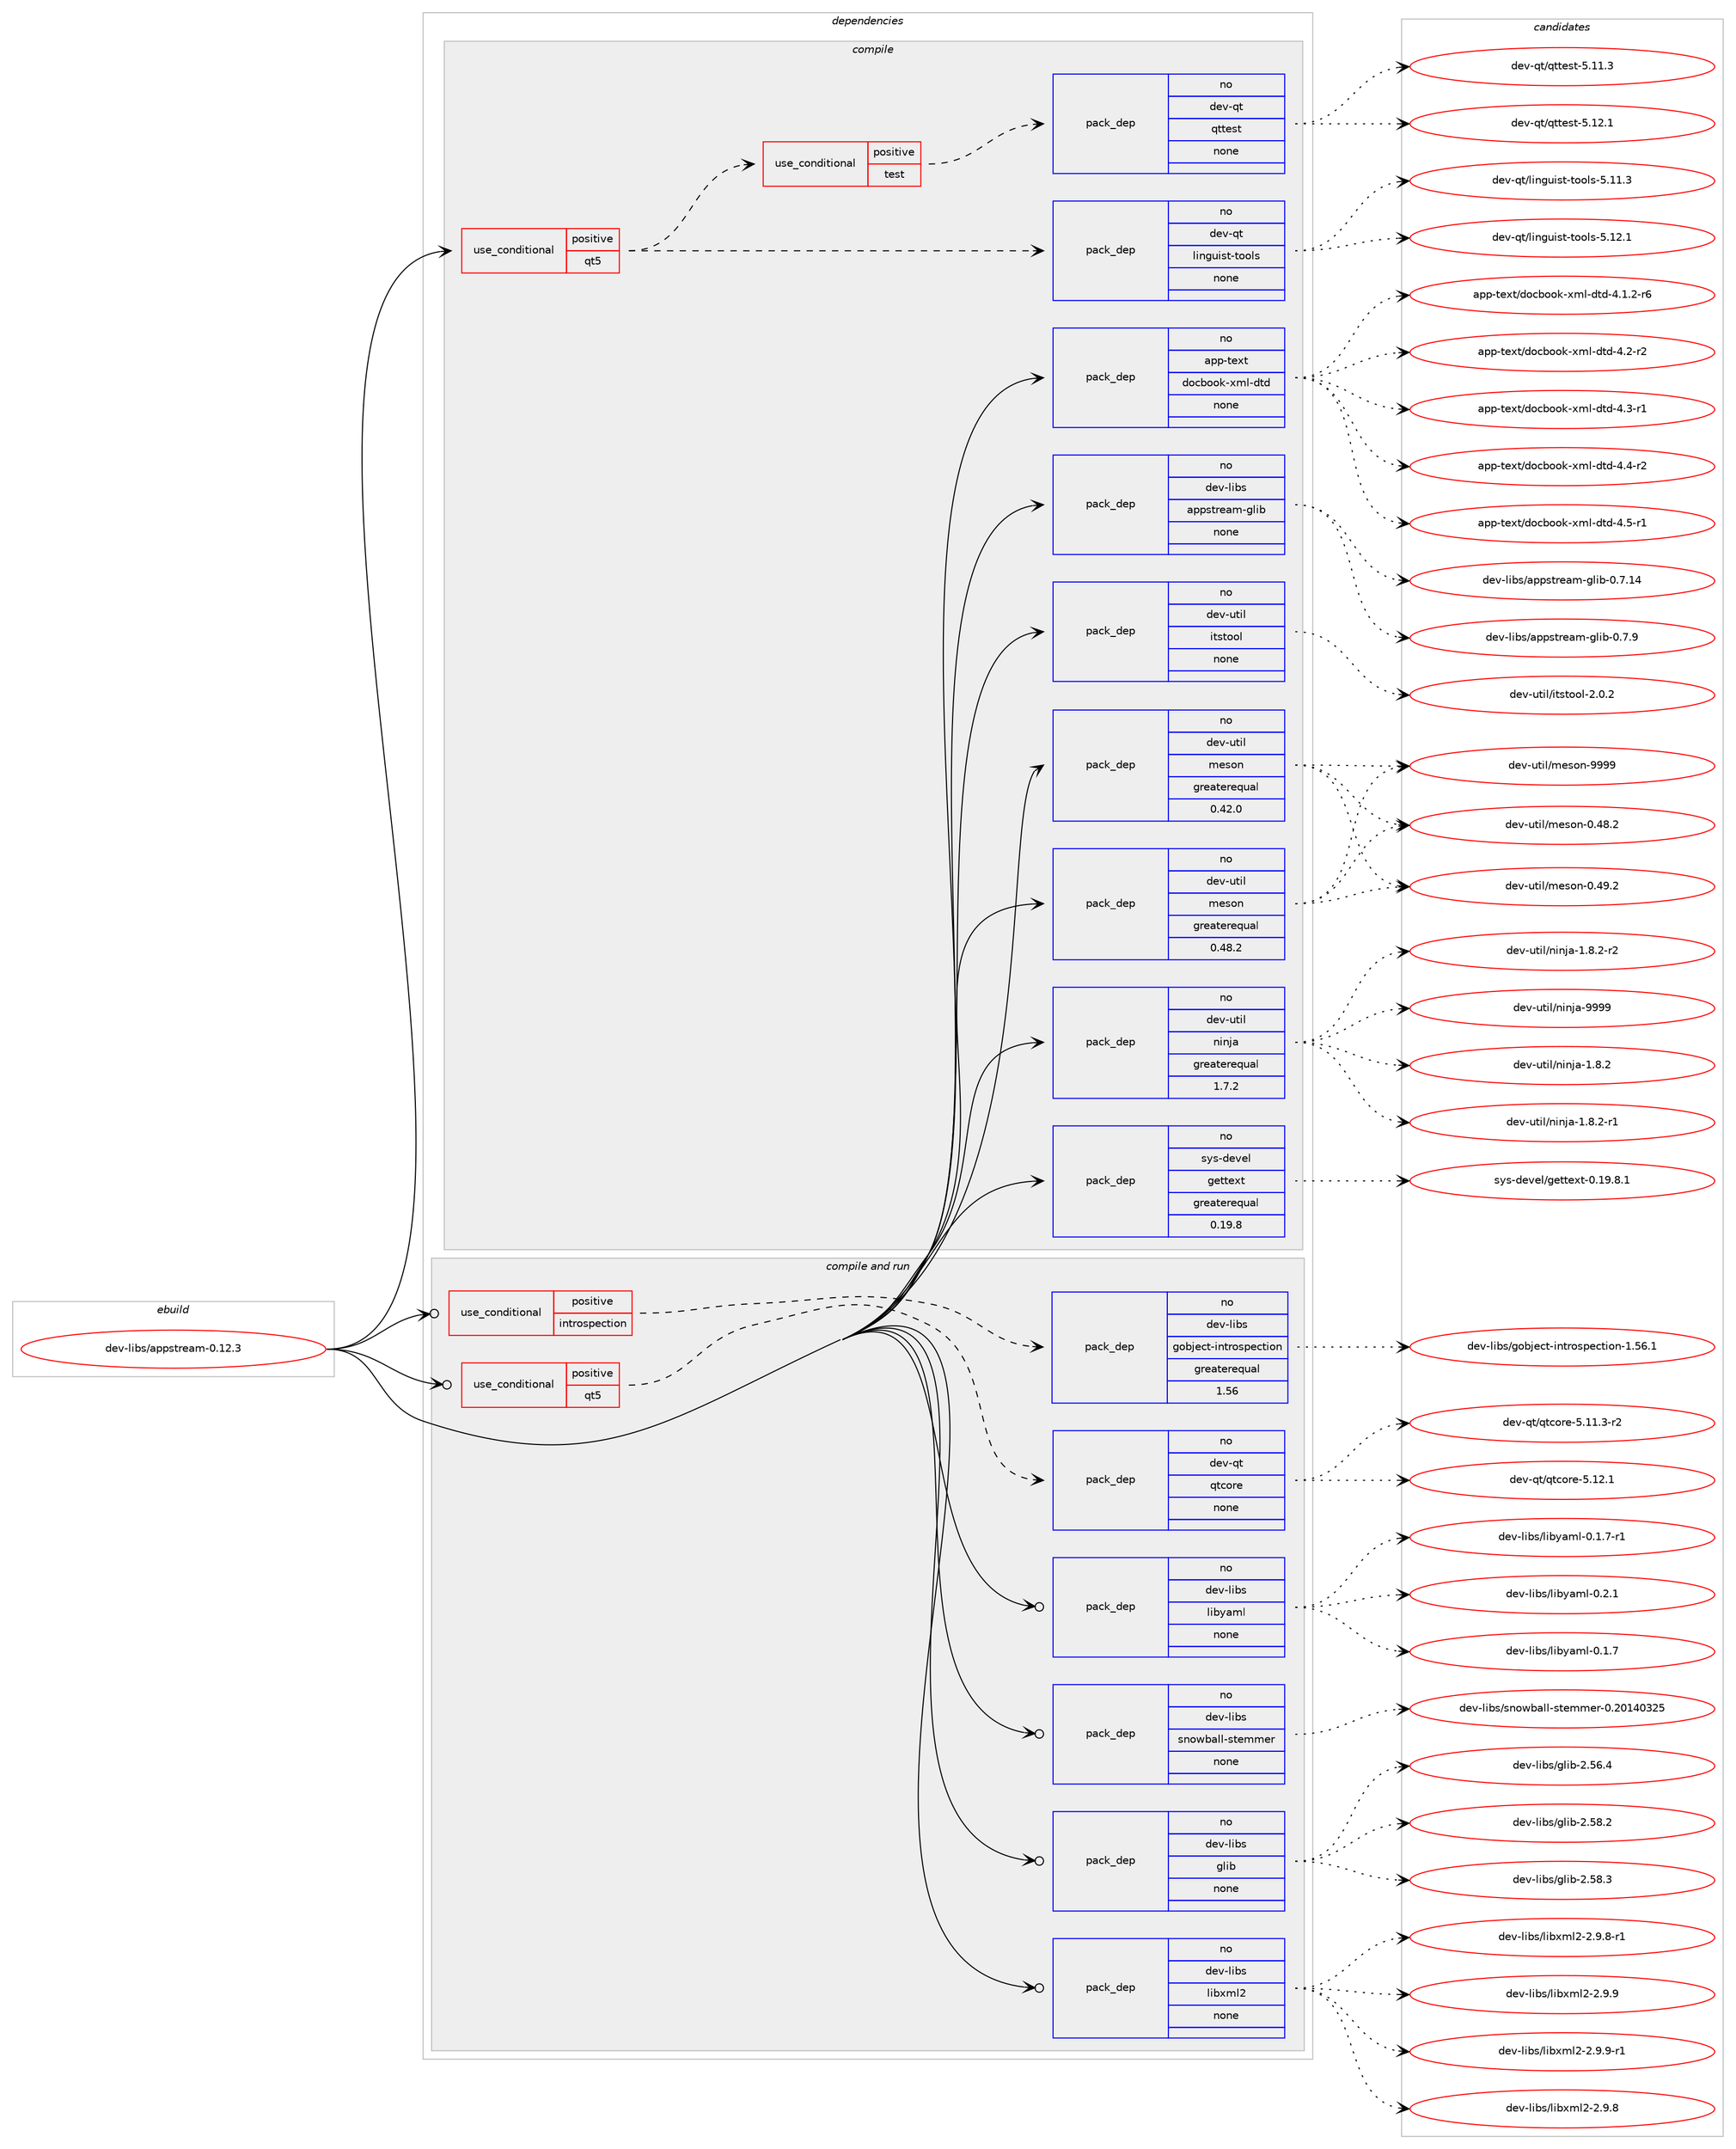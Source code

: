 digraph prolog {

# *************
# Graph options
# *************

newrank=true;
concentrate=true;
compound=true;
graph [rankdir=LR,fontname=Helvetica,fontsize=10,ranksep=1.5];#, ranksep=2.5, nodesep=0.2];
edge  [arrowhead=vee];
node  [fontname=Helvetica,fontsize=10];

# **********
# The ebuild
# **********

subgraph cluster_leftcol {
color=gray;
rank=same;
label=<<i>ebuild</i>>;
id [label="dev-libs/appstream-0.12.3", color=red, width=4, href="../dev-libs/appstream-0.12.3.svg"];
}

# ****************
# The dependencies
# ****************

subgraph cluster_midcol {
color=gray;
label=<<i>dependencies</i>>;
subgraph cluster_compile {
fillcolor="#eeeeee";
style=filled;
label=<<i>compile</i>>;
subgraph cond365190 {
dependency1363992 [label=<<TABLE BORDER="0" CELLBORDER="1" CELLSPACING="0" CELLPADDING="4"><TR><TD ROWSPAN="3" CELLPADDING="10">use_conditional</TD></TR><TR><TD>positive</TD></TR><TR><TD>qt5</TD></TR></TABLE>>, shape=none, color=red];
subgraph pack976154 {
dependency1363993 [label=<<TABLE BORDER="0" CELLBORDER="1" CELLSPACING="0" CELLPADDING="4" WIDTH="220"><TR><TD ROWSPAN="6" CELLPADDING="30">pack_dep</TD></TR><TR><TD WIDTH="110">no</TD></TR><TR><TD>dev-qt</TD></TR><TR><TD>linguist-tools</TD></TR><TR><TD>none</TD></TR><TR><TD></TD></TR></TABLE>>, shape=none, color=blue];
}
dependency1363992:e -> dependency1363993:w [weight=20,style="dashed",arrowhead="vee"];
subgraph cond365191 {
dependency1363994 [label=<<TABLE BORDER="0" CELLBORDER="1" CELLSPACING="0" CELLPADDING="4"><TR><TD ROWSPAN="3" CELLPADDING="10">use_conditional</TD></TR><TR><TD>positive</TD></TR><TR><TD>test</TD></TR></TABLE>>, shape=none, color=red];
subgraph pack976155 {
dependency1363995 [label=<<TABLE BORDER="0" CELLBORDER="1" CELLSPACING="0" CELLPADDING="4" WIDTH="220"><TR><TD ROWSPAN="6" CELLPADDING="30">pack_dep</TD></TR><TR><TD WIDTH="110">no</TD></TR><TR><TD>dev-qt</TD></TR><TR><TD>qttest</TD></TR><TR><TD>none</TD></TR><TR><TD></TD></TR></TABLE>>, shape=none, color=blue];
}
dependency1363994:e -> dependency1363995:w [weight=20,style="dashed",arrowhead="vee"];
}
dependency1363992:e -> dependency1363994:w [weight=20,style="dashed",arrowhead="vee"];
}
id:e -> dependency1363992:w [weight=20,style="solid",arrowhead="vee"];
subgraph pack976156 {
dependency1363996 [label=<<TABLE BORDER="0" CELLBORDER="1" CELLSPACING="0" CELLPADDING="4" WIDTH="220"><TR><TD ROWSPAN="6" CELLPADDING="30">pack_dep</TD></TR><TR><TD WIDTH="110">no</TD></TR><TR><TD>app-text</TD></TR><TR><TD>docbook-xml-dtd</TD></TR><TR><TD>none</TD></TR><TR><TD></TD></TR></TABLE>>, shape=none, color=blue];
}
id:e -> dependency1363996:w [weight=20,style="solid",arrowhead="vee"];
subgraph pack976157 {
dependency1363997 [label=<<TABLE BORDER="0" CELLBORDER="1" CELLSPACING="0" CELLPADDING="4" WIDTH="220"><TR><TD ROWSPAN="6" CELLPADDING="30">pack_dep</TD></TR><TR><TD WIDTH="110">no</TD></TR><TR><TD>dev-libs</TD></TR><TR><TD>appstream-glib</TD></TR><TR><TD>none</TD></TR><TR><TD></TD></TR></TABLE>>, shape=none, color=blue];
}
id:e -> dependency1363997:w [weight=20,style="solid",arrowhead="vee"];
subgraph pack976158 {
dependency1363998 [label=<<TABLE BORDER="0" CELLBORDER="1" CELLSPACING="0" CELLPADDING="4" WIDTH="220"><TR><TD ROWSPAN="6" CELLPADDING="30">pack_dep</TD></TR><TR><TD WIDTH="110">no</TD></TR><TR><TD>dev-util</TD></TR><TR><TD>itstool</TD></TR><TR><TD>none</TD></TR><TR><TD></TD></TR></TABLE>>, shape=none, color=blue];
}
id:e -> dependency1363998:w [weight=20,style="solid",arrowhead="vee"];
subgraph pack976159 {
dependency1363999 [label=<<TABLE BORDER="0" CELLBORDER="1" CELLSPACING="0" CELLPADDING="4" WIDTH="220"><TR><TD ROWSPAN="6" CELLPADDING="30">pack_dep</TD></TR><TR><TD WIDTH="110">no</TD></TR><TR><TD>dev-util</TD></TR><TR><TD>meson</TD></TR><TR><TD>greaterequal</TD></TR><TR><TD>0.42.0</TD></TR></TABLE>>, shape=none, color=blue];
}
id:e -> dependency1363999:w [weight=20,style="solid",arrowhead="vee"];
subgraph pack976160 {
dependency1364000 [label=<<TABLE BORDER="0" CELLBORDER="1" CELLSPACING="0" CELLPADDING="4" WIDTH="220"><TR><TD ROWSPAN="6" CELLPADDING="30">pack_dep</TD></TR><TR><TD WIDTH="110">no</TD></TR><TR><TD>dev-util</TD></TR><TR><TD>meson</TD></TR><TR><TD>greaterequal</TD></TR><TR><TD>0.48.2</TD></TR></TABLE>>, shape=none, color=blue];
}
id:e -> dependency1364000:w [weight=20,style="solid",arrowhead="vee"];
subgraph pack976161 {
dependency1364001 [label=<<TABLE BORDER="0" CELLBORDER="1" CELLSPACING="0" CELLPADDING="4" WIDTH="220"><TR><TD ROWSPAN="6" CELLPADDING="30">pack_dep</TD></TR><TR><TD WIDTH="110">no</TD></TR><TR><TD>dev-util</TD></TR><TR><TD>ninja</TD></TR><TR><TD>greaterequal</TD></TR><TR><TD>1.7.2</TD></TR></TABLE>>, shape=none, color=blue];
}
id:e -> dependency1364001:w [weight=20,style="solid",arrowhead="vee"];
subgraph pack976162 {
dependency1364002 [label=<<TABLE BORDER="0" CELLBORDER="1" CELLSPACING="0" CELLPADDING="4" WIDTH="220"><TR><TD ROWSPAN="6" CELLPADDING="30">pack_dep</TD></TR><TR><TD WIDTH="110">no</TD></TR><TR><TD>sys-devel</TD></TR><TR><TD>gettext</TD></TR><TR><TD>greaterequal</TD></TR><TR><TD>0.19.8</TD></TR></TABLE>>, shape=none, color=blue];
}
id:e -> dependency1364002:w [weight=20,style="solid",arrowhead="vee"];
}
subgraph cluster_compileandrun {
fillcolor="#eeeeee";
style=filled;
label=<<i>compile and run</i>>;
subgraph cond365192 {
dependency1364003 [label=<<TABLE BORDER="0" CELLBORDER="1" CELLSPACING="0" CELLPADDING="4"><TR><TD ROWSPAN="3" CELLPADDING="10">use_conditional</TD></TR><TR><TD>positive</TD></TR><TR><TD>introspection</TD></TR></TABLE>>, shape=none, color=red];
subgraph pack976163 {
dependency1364004 [label=<<TABLE BORDER="0" CELLBORDER="1" CELLSPACING="0" CELLPADDING="4" WIDTH="220"><TR><TD ROWSPAN="6" CELLPADDING="30">pack_dep</TD></TR><TR><TD WIDTH="110">no</TD></TR><TR><TD>dev-libs</TD></TR><TR><TD>gobject-introspection</TD></TR><TR><TD>greaterequal</TD></TR><TR><TD>1.56</TD></TR></TABLE>>, shape=none, color=blue];
}
dependency1364003:e -> dependency1364004:w [weight=20,style="dashed",arrowhead="vee"];
}
id:e -> dependency1364003:w [weight=20,style="solid",arrowhead="odotvee"];
subgraph cond365193 {
dependency1364005 [label=<<TABLE BORDER="0" CELLBORDER="1" CELLSPACING="0" CELLPADDING="4"><TR><TD ROWSPAN="3" CELLPADDING="10">use_conditional</TD></TR><TR><TD>positive</TD></TR><TR><TD>qt5</TD></TR></TABLE>>, shape=none, color=red];
subgraph pack976164 {
dependency1364006 [label=<<TABLE BORDER="0" CELLBORDER="1" CELLSPACING="0" CELLPADDING="4" WIDTH="220"><TR><TD ROWSPAN="6" CELLPADDING="30">pack_dep</TD></TR><TR><TD WIDTH="110">no</TD></TR><TR><TD>dev-qt</TD></TR><TR><TD>qtcore</TD></TR><TR><TD>none</TD></TR><TR><TD></TD></TR></TABLE>>, shape=none, color=blue];
}
dependency1364005:e -> dependency1364006:w [weight=20,style="dashed",arrowhead="vee"];
}
id:e -> dependency1364005:w [weight=20,style="solid",arrowhead="odotvee"];
subgraph pack976165 {
dependency1364007 [label=<<TABLE BORDER="0" CELLBORDER="1" CELLSPACING="0" CELLPADDING="4" WIDTH="220"><TR><TD ROWSPAN="6" CELLPADDING="30">pack_dep</TD></TR><TR><TD WIDTH="110">no</TD></TR><TR><TD>dev-libs</TD></TR><TR><TD>glib</TD></TR><TR><TD>none</TD></TR><TR><TD></TD></TR></TABLE>>, shape=none, color=blue];
}
id:e -> dependency1364007:w [weight=20,style="solid",arrowhead="odotvee"];
subgraph pack976166 {
dependency1364008 [label=<<TABLE BORDER="0" CELLBORDER="1" CELLSPACING="0" CELLPADDING="4" WIDTH="220"><TR><TD ROWSPAN="6" CELLPADDING="30">pack_dep</TD></TR><TR><TD WIDTH="110">no</TD></TR><TR><TD>dev-libs</TD></TR><TR><TD>libxml2</TD></TR><TR><TD>none</TD></TR><TR><TD></TD></TR></TABLE>>, shape=none, color=blue];
}
id:e -> dependency1364008:w [weight=20,style="solid",arrowhead="odotvee"];
subgraph pack976167 {
dependency1364009 [label=<<TABLE BORDER="0" CELLBORDER="1" CELLSPACING="0" CELLPADDING="4" WIDTH="220"><TR><TD ROWSPAN="6" CELLPADDING="30">pack_dep</TD></TR><TR><TD WIDTH="110">no</TD></TR><TR><TD>dev-libs</TD></TR><TR><TD>libyaml</TD></TR><TR><TD>none</TD></TR><TR><TD></TD></TR></TABLE>>, shape=none, color=blue];
}
id:e -> dependency1364009:w [weight=20,style="solid",arrowhead="odotvee"];
subgraph pack976168 {
dependency1364010 [label=<<TABLE BORDER="0" CELLBORDER="1" CELLSPACING="0" CELLPADDING="4" WIDTH="220"><TR><TD ROWSPAN="6" CELLPADDING="30">pack_dep</TD></TR><TR><TD WIDTH="110">no</TD></TR><TR><TD>dev-libs</TD></TR><TR><TD>snowball-stemmer</TD></TR><TR><TD>none</TD></TR><TR><TD></TD></TR></TABLE>>, shape=none, color=blue];
}
id:e -> dependency1364010:w [weight=20,style="solid",arrowhead="odotvee"];
}
subgraph cluster_run {
fillcolor="#eeeeee";
style=filled;
label=<<i>run</i>>;
}
}

# **************
# The candidates
# **************

subgraph cluster_choices {
rank=same;
color=gray;
label=<<i>candidates</i>>;

subgraph choice976154 {
color=black;
nodesep=1;
choice10010111845113116471081051101031171051151164511611111110811545534649494651 [label="dev-qt/linguist-tools-5.11.3", color=red, width=4,href="../dev-qt/linguist-tools-5.11.3.svg"];
choice10010111845113116471081051101031171051151164511611111110811545534649504649 [label="dev-qt/linguist-tools-5.12.1", color=red, width=4,href="../dev-qt/linguist-tools-5.12.1.svg"];
dependency1363993:e -> choice10010111845113116471081051101031171051151164511611111110811545534649494651:w [style=dotted,weight="100"];
dependency1363993:e -> choice10010111845113116471081051101031171051151164511611111110811545534649504649:w [style=dotted,weight="100"];
}
subgraph choice976155 {
color=black;
nodesep=1;
choice100101118451131164711311611610111511645534649494651 [label="dev-qt/qttest-5.11.3", color=red, width=4,href="../dev-qt/qttest-5.11.3.svg"];
choice100101118451131164711311611610111511645534649504649 [label="dev-qt/qttest-5.12.1", color=red, width=4,href="../dev-qt/qttest-5.12.1.svg"];
dependency1363995:e -> choice100101118451131164711311611610111511645534649494651:w [style=dotted,weight="100"];
dependency1363995:e -> choice100101118451131164711311611610111511645534649504649:w [style=dotted,weight="100"];
}
subgraph choice976156 {
color=black;
nodesep=1;
choice971121124511610112011647100111999811111110745120109108451001161004552464946504511454 [label="app-text/docbook-xml-dtd-4.1.2-r6", color=red, width=4,href="../app-text/docbook-xml-dtd-4.1.2-r6.svg"];
choice97112112451161011201164710011199981111111074512010910845100116100455246504511450 [label="app-text/docbook-xml-dtd-4.2-r2", color=red, width=4,href="../app-text/docbook-xml-dtd-4.2-r2.svg"];
choice97112112451161011201164710011199981111111074512010910845100116100455246514511449 [label="app-text/docbook-xml-dtd-4.3-r1", color=red, width=4,href="../app-text/docbook-xml-dtd-4.3-r1.svg"];
choice97112112451161011201164710011199981111111074512010910845100116100455246524511450 [label="app-text/docbook-xml-dtd-4.4-r2", color=red, width=4,href="../app-text/docbook-xml-dtd-4.4-r2.svg"];
choice97112112451161011201164710011199981111111074512010910845100116100455246534511449 [label="app-text/docbook-xml-dtd-4.5-r1", color=red, width=4,href="../app-text/docbook-xml-dtd-4.5-r1.svg"];
dependency1363996:e -> choice971121124511610112011647100111999811111110745120109108451001161004552464946504511454:w [style=dotted,weight="100"];
dependency1363996:e -> choice97112112451161011201164710011199981111111074512010910845100116100455246504511450:w [style=dotted,weight="100"];
dependency1363996:e -> choice97112112451161011201164710011199981111111074512010910845100116100455246514511449:w [style=dotted,weight="100"];
dependency1363996:e -> choice97112112451161011201164710011199981111111074512010910845100116100455246524511450:w [style=dotted,weight="100"];
dependency1363996:e -> choice97112112451161011201164710011199981111111074512010910845100116100455246534511449:w [style=dotted,weight="100"];
}
subgraph choice976157 {
color=black;
nodesep=1;
choice1001011184510810598115479711211211511611410197109451031081059845484655464952 [label="dev-libs/appstream-glib-0.7.14", color=red, width=4,href="../dev-libs/appstream-glib-0.7.14.svg"];
choice10010111845108105981154797112112115116114101971094510310810598454846554657 [label="dev-libs/appstream-glib-0.7.9", color=red, width=4,href="../dev-libs/appstream-glib-0.7.9.svg"];
dependency1363997:e -> choice1001011184510810598115479711211211511611410197109451031081059845484655464952:w [style=dotted,weight="100"];
dependency1363997:e -> choice10010111845108105981154797112112115116114101971094510310810598454846554657:w [style=dotted,weight="100"];
}
subgraph choice976158 {
color=black;
nodesep=1;
choice1001011184511711610510847105116115116111111108455046484650 [label="dev-util/itstool-2.0.2", color=red, width=4,href="../dev-util/itstool-2.0.2.svg"];
dependency1363998:e -> choice1001011184511711610510847105116115116111111108455046484650:w [style=dotted,weight="100"];
}
subgraph choice976159 {
color=black;
nodesep=1;
choice100101118451171161051084710910111511111045484652564650 [label="dev-util/meson-0.48.2", color=red, width=4,href="../dev-util/meson-0.48.2.svg"];
choice100101118451171161051084710910111511111045484652574650 [label="dev-util/meson-0.49.2", color=red, width=4,href="../dev-util/meson-0.49.2.svg"];
choice10010111845117116105108471091011151111104557575757 [label="dev-util/meson-9999", color=red, width=4,href="../dev-util/meson-9999.svg"];
dependency1363999:e -> choice100101118451171161051084710910111511111045484652564650:w [style=dotted,weight="100"];
dependency1363999:e -> choice100101118451171161051084710910111511111045484652574650:w [style=dotted,weight="100"];
dependency1363999:e -> choice10010111845117116105108471091011151111104557575757:w [style=dotted,weight="100"];
}
subgraph choice976160 {
color=black;
nodesep=1;
choice100101118451171161051084710910111511111045484652564650 [label="dev-util/meson-0.48.2", color=red, width=4,href="../dev-util/meson-0.48.2.svg"];
choice100101118451171161051084710910111511111045484652574650 [label="dev-util/meson-0.49.2", color=red, width=4,href="../dev-util/meson-0.49.2.svg"];
choice10010111845117116105108471091011151111104557575757 [label="dev-util/meson-9999", color=red, width=4,href="../dev-util/meson-9999.svg"];
dependency1364000:e -> choice100101118451171161051084710910111511111045484652564650:w [style=dotted,weight="100"];
dependency1364000:e -> choice100101118451171161051084710910111511111045484652574650:w [style=dotted,weight="100"];
dependency1364000:e -> choice10010111845117116105108471091011151111104557575757:w [style=dotted,weight="100"];
}
subgraph choice976161 {
color=black;
nodesep=1;
choice100101118451171161051084711010511010697454946564650 [label="dev-util/ninja-1.8.2", color=red, width=4,href="../dev-util/ninja-1.8.2.svg"];
choice1001011184511711610510847110105110106974549465646504511449 [label="dev-util/ninja-1.8.2-r1", color=red, width=4,href="../dev-util/ninja-1.8.2-r1.svg"];
choice1001011184511711610510847110105110106974549465646504511450 [label="dev-util/ninja-1.8.2-r2", color=red, width=4,href="../dev-util/ninja-1.8.2-r2.svg"];
choice1001011184511711610510847110105110106974557575757 [label="dev-util/ninja-9999", color=red, width=4,href="../dev-util/ninja-9999.svg"];
dependency1364001:e -> choice100101118451171161051084711010511010697454946564650:w [style=dotted,weight="100"];
dependency1364001:e -> choice1001011184511711610510847110105110106974549465646504511449:w [style=dotted,weight="100"];
dependency1364001:e -> choice1001011184511711610510847110105110106974549465646504511450:w [style=dotted,weight="100"];
dependency1364001:e -> choice1001011184511711610510847110105110106974557575757:w [style=dotted,weight="100"];
}
subgraph choice976162 {
color=black;
nodesep=1;
choice1151211154510010111810110847103101116116101120116454846495746564649 [label="sys-devel/gettext-0.19.8.1", color=red, width=4,href="../sys-devel/gettext-0.19.8.1.svg"];
dependency1364002:e -> choice1151211154510010111810110847103101116116101120116454846495746564649:w [style=dotted,weight="100"];
}
subgraph choice976163 {
color=black;
nodesep=1;
choice1001011184510810598115471031119810610199116451051101161141111151121019911610511111045494653544649 [label="dev-libs/gobject-introspection-1.56.1", color=red, width=4,href="../dev-libs/gobject-introspection-1.56.1.svg"];
dependency1364004:e -> choice1001011184510810598115471031119810610199116451051101161141111151121019911610511111045494653544649:w [style=dotted,weight="100"];
}
subgraph choice976164 {
color=black;
nodesep=1;
choice100101118451131164711311699111114101455346494946514511450 [label="dev-qt/qtcore-5.11.3-r2", color=red, width=4,href="../dev-qt/qtcore-5.11.3-r2.svg"];
choice10010111845113116471131169911111410145534649504649 [label="dev-qt/qtcore-5.12.1", color=red, width=4,href="../dev-qt/qtcore-5.12.1.svg"];
dependency1364006:e -> choice100101118451131164711311699111114101455346494946514511450:w [style=dotted,weight="100"];
dependency1364006:e -> choice10010111845113116471131169911111410145534649504649:w [style=dotted,weight="100"];
}
subgraph choice976165 {
color=black;
nodesep=1;
choice1001011184510810598115471031081059845504653544652 [label="dev-libs/glib-2.56.4", color=red, width=4,href="../dev-libs/glib-2.56.4.svg"];
choice1001011184510810598115471031081059845504653564650 [label="dev-libs/glib-2.58.2", color=red, width=4,href="../dev-libs/glib-2.58.2.svg"];
choice1001011184510810598115471031081059845504653564651 [label="dev-libs/glib-2.58.3", color=red, width=4,href="../dev-libs/glib-2.58.3.svg"];
dependency1364007:e -> choice1001011184510810598115471031081059845504653544652:w [style=dotted,weight="100"];
dependency1364007:e -> choice1001011184510810598115471031081059845504653564650:w [style=dotted,weight="100"];
dependency1364007:e -> choice1001011184510810598115471031081059845504653564651:w [style=dotted,weight="100"];
}
subgraph choice976166 {
color=black;
nodesep=1;
choice1001011184510810598115471081059812010910850455046574656 [label="dev-libs/libxml2-2.9.8", color=red, width=4,href="../dev-libs/libxml2-2.9.8.svg"];
choice10010111845108105981154710810598120109108504550465746564511449 [label="dev-libs/libxml2-2.9.8-r1", color=red, width=4,href="../dev-libs/libxml2-2.9.8-r1.svg"];
choice1001011184510810598115471081059812010910850455046574657 [label="dev-libs/libxml2-2.9.9", color=red, width=4,href="../dev-libs/libxml2-2.9.9.svg"];
choice10010111845108105981154710810598120109108504550465746574511449 [label="dev-libs/libxml2-2.9.9-r1", color=red, width=4,href="../dev-libs/libxml2-2.9.9-r1.svg"];
dependency1364008:e -> choice1001011184510810598115471081059812010910850455046574656:w [style=dotted,weight="100"];
dependency1364008:e -> choice10010111845108105981154710810598120109108504550465746564511449:w [style=dotted,weight="100"];
dependency1364008:e -> choice1001011184510810598115471081059812010910850455046574657:w [style=dotted,weight="100"];
dependency1364008:e -> choice10010111845108105981154710810598120109108504550465746574511449:w [style=dotted,weight="100"];
}
subgraph choice976167 {
color=black;
nodesep=1;
choice1001011184510810598115471081059812197109108454846494655 [label="dev-libs/libyaml-0.1.7", color=red, width=4,href="../dev-libs/libyaml-0.1.7.svg"];
choice10010111845108105981154710810598121971091084548464946554511449 [label="dev-libs/libyaml-0.1.7-r1", color=red, width=4,href="../dev-libs/libyaml-0.1.7-r1.svg"];
choice1001011184510810598115471081059812197109108454846504649 [label="dev-libs/libyaml-0.2.1", color=red, width=4,href="../dev-libs/libyaml-0.2.1.svg"];
dependency1364009:e -> choice1001011184510810598115471081059812197109108454846494655:w [style=dotted,weight="100"];
dependency1364009:e -> choice10010111845108105981154710810598121971091084548464946554511449:w [style=dotted,weight="100"];
dependency1364009:e -> choice1001011184510810598115471081059812197109108454846504649:w [style=dotted,weight="100"];
}
subgraph choice976168 {
color=black;
nodesep=1;
choice1001011184510810598115471151101111199897108108451151161011091091011144548465048495248515053 [label="dev-libs/snowball-stemmer-0.20140325", color=red, width=4,href="../dev-libs/snowball-stemmer-0.20140325.svg"];
dependency1364010:e -> choice1001011184510810598115471151101111199897108108451151161011091091011144548465048495248515053:w [style=dotted,weight="100"];
}
}

}
